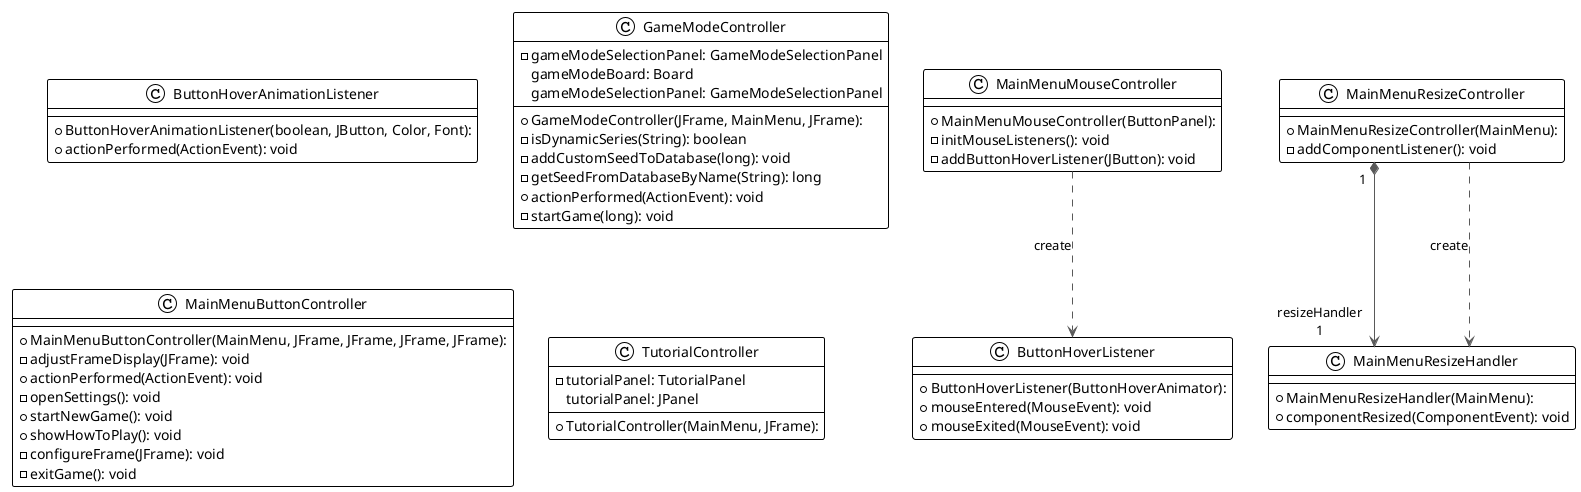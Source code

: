 @startuml controller

!theme plain
top to bottom direction
skinparam linetype ortho

class ButtonHoverAnimationListener {
  + ButtonHoverAnimationListener(boolean, JButton, Color, Font): 
  + actionPerformed(ActionEvent): void
}
class ButtonHoverListener {
  + ButtonHoverListener(ButtonHoverAnimator): 
  + mouseEntered(MouseEvent): void
  + mouseExited(MouseEvent): void
}
class GameModeController {
  + GameModeController(JFrame, MainMenu, JFrame): 
  - gameModeSelectionPanel: GameModeSelectionPanel
  - isDynamicSeries(String): boolean
  - addCustomSeedToDatabase(long): void
  - getSeedFromDatabaseByName(String): long
  + actionPerformed(ActionEvent): void
  - startGame(long): void
   gameModeBoard: Board
   gameModeSelectionPanel: GameModeSelectionPanel
}
class MainMenuButtonController {
  + MainMenuButtonController(MainMenu, JFrame, JFrame, JFrame, JFrame): 
  - adjustFrameDisplay(JFrame): void
  + actionPerformed(ActionEvent): void
  - openSettings(): void
  + startNewGame(): void
  + showHowToPlay(): void
  - configureFrame(JFrame): void
  - exitGame(): void
}
class MainMenuMouseController {
  + MainMenuMouseController(ButtonPanel): 
  - initMouseListeners(): void
  - addButtonHoverListener(JButton): void
}
class MainMenuResizeController {
  + MainMenuResizeController(MainMenu): 
  - addComponentListener(): void
}
class MainMenuResizeHandler {
  + MainMenuResizeHandler(MainMenu): 
  + componentResized(ComponentEvent): void
}
class TutorialController {
  + TutorialController(MainMenu, JFrame): 
  - tutorialPanel: TutorialPanel
   tutorialPanel: JPanel
}

MainMenuMouseController       -[#595959,dashed]->  ButtonHoverListener          : "«create»"
MainMenuResizeController     "1" *-[#595959,plain]-> "resizeHandler\n1" MainMenuResizeHandler        
MainMenuResizeController      -[#595959,dashed]->  MainMenuResizeHandler        : "«create»"
@enduml
